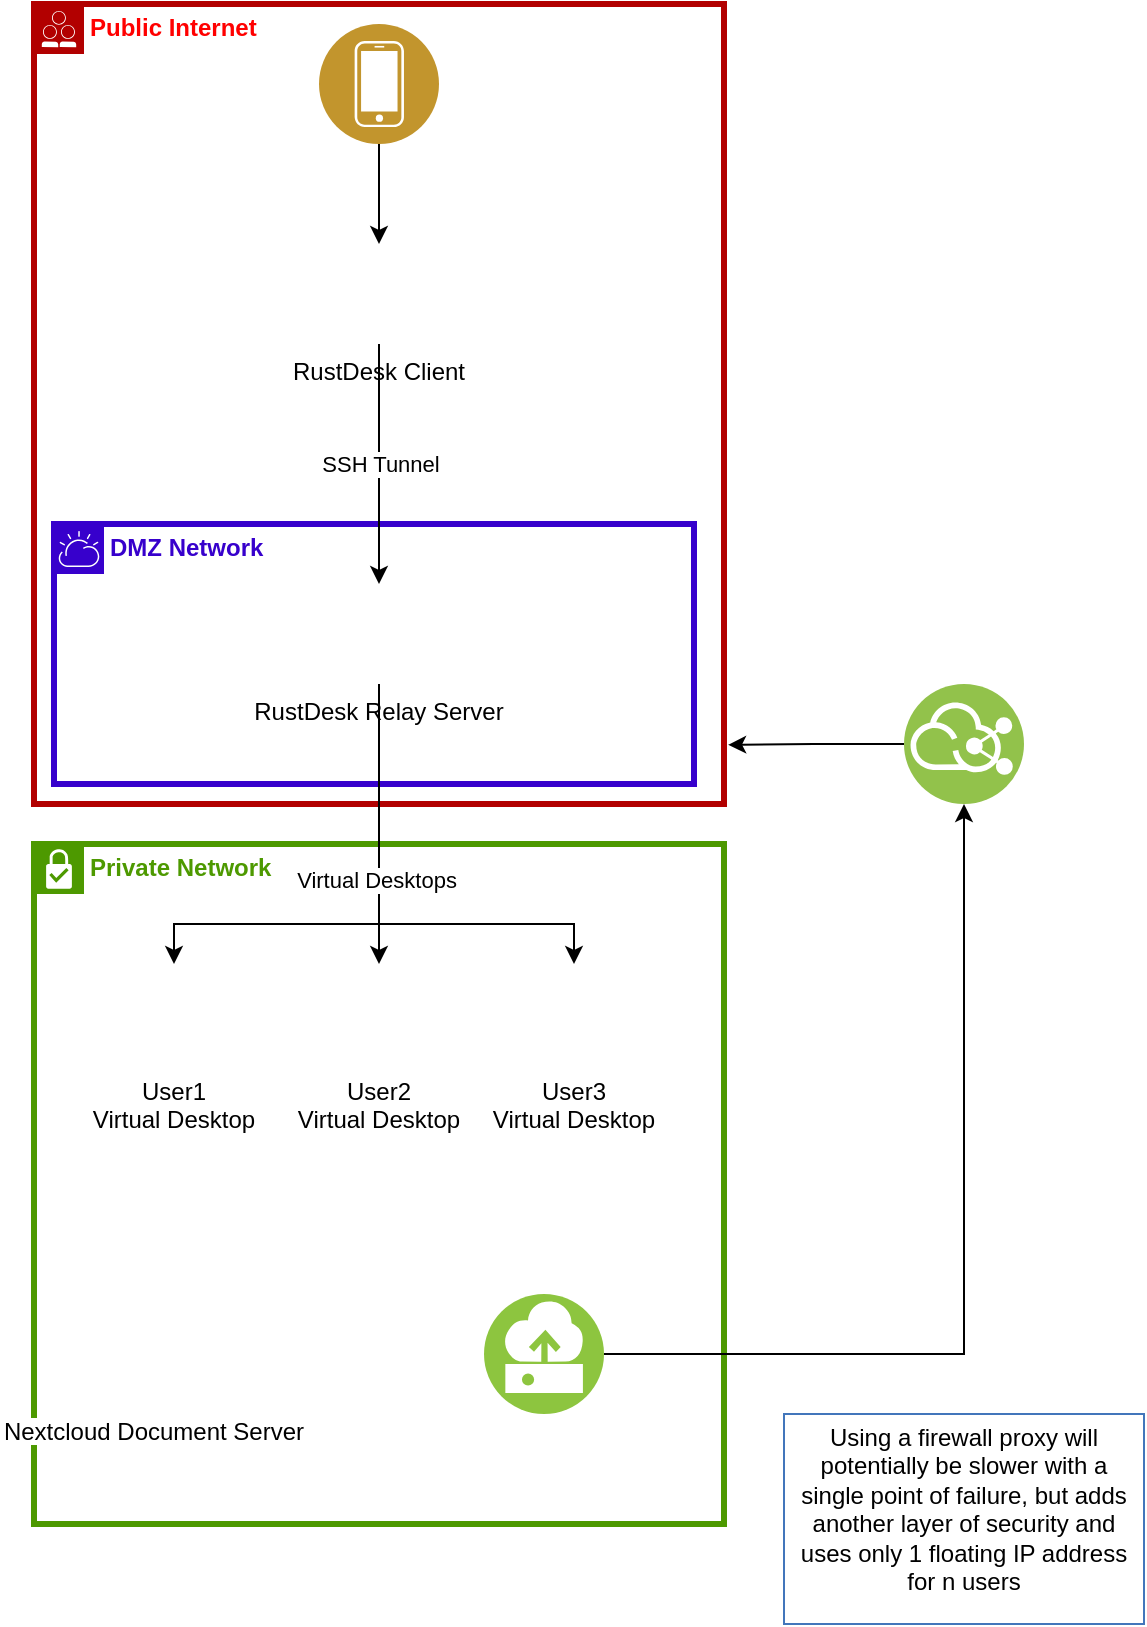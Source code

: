 <mxfile version="21.1.2" type="device">
  <diagram name="Page-1" id="n5Qb5iA8dRXw3r0Tk5m8">
    <mxGraphModel dx="909" dy="569" grid="1" gridSize="10" guides="1" tooltips="1" connect="1" arrows="1" fold="1" page="1" pageScale="1" pageWidth="850" pageHeight="1100" math="0" shadow="0">
      <root>
        <mxCell id="0" />
        <mxCell id="1" parent="0" />
        <mxCell id="QhObRH5eqzUrKcYtZkLM-30" value="&lt;font color=&quot;#4d9900&quot;&gt;&lt;b&gt;Private Network&lt;/b&gt;&lt;/font&gt;" style="shape=mxgraph.ibm.box;prType=subnet;fontStyle=0;verticalAlign=top;align=left;spacingLeft=32;spacingTop=4;fillColor=none;rounded=0;whiteSpace=wrap;html=1;strokeColor=#4D9900;strokeWidth=3;dashed=0;container=1;spacing=-4;collapsible=0;expand=0;recursiveResize=0;fontColor=#ffffff;" vertex="1" parent="1">
          <mxGeometry x="225" y="610" width="345" height="340" as="geometry" />
        </mxCell>
        <mxCell id="QhObRH5eqzUrKcYtZkLM-31" value="Nextcloud Document Server" style="shape=image;verticalLabelPosition=bottom;labelBackgroundColor=default;verticalAlign=top;aspect=fixed;imageAspect=0;image=https://static-00.iconduck.com/assets.00/nextcloud-icon-256x256-5hml6h06.png;" vertex="1" parent="QhObRH5eqzUrKcYtZkLM-30">
          <mxGeometry x="35" y="230" width="50" height="50" as="geometry" />
        </mxCell>
        <mxCell id="QhObRH5eqzUrKcYtZkLM-32" value="&lt;font color=&quot;#ffffff&quot;&gt;Firewall/Proxy Server&lt;/font&gt;" style="image;aspect=fixed;perimeter=ellipsePerimeter;html=1;align=center;shadow=0;dashed=0;fontColor=#4277BB;labelBackgroundColor=default;fontSize=12;spacingTop=3;image=img/lib/ibm/vpc/Instance.svg;" vertex="1" parent="QhObRH5eqzUrKcYtZkLM-30">
          <mxGeometry x="225" y="225" width="60" height="60" as="geometry" />
        </mxCell>
        <mxCell id="QhObRH5eqzUrKcYtZkLM-40" value="User1&#xa;Virtual Desktop" style="shape=image;verticalLabelPosition=bottom;labelBackgroundColor=default;verticalAlign=top;aspect=fixed;imageAspect=0;image=https://upload.wikimedia.org/wikipedia/commons/thumb/9/96/Rustdesk.svg/1200px-Rustdesk.svg.png;" vertex="1" parent="QhObRH5eqzUrKcYtZkLM-30">
          <mxGeometry x="45" y="60" width="50" height="50" as="geometry" />
        </mxCell>
        <mxCell id="QhObRH5eqzUrKcYtZkLM-41" value="User2&#xa;Virtual Desktop" style="shape=image;verticalLabelPosition=bottom;labelBackgroundColor=default;verticalAlign=top;aspect=fixed;imageAspect=0;image=https://upload.wikimedia.org/wikipedia/commons/thumb/9/96/Rustdesk.svg/1200px-Rustdesk.svg.png;" vertex="1" parent="QhObRH5eqzUrKcYtZkLM-30">
          <mxGeometry x="147.5" y="60" width="50" height="50" as="geometry" />
        </mxCell>
        <mxCell id="QhObRH5eqzUrKcYtZkLM-42" value="User3&#xa;Virtual Desktop" style="shape=image;verticalLabelPosition=bottom;labelBackgroundColor=default;verticalAlign=top;aspect=fixed;imageAspect=0;image=https://upload.wikimedia.org/wikipedia/commons/thumb/9/96/Rustdesk.svg/1200px-Rustdesk.svg.png;" vertex="1" parent="QhObRH5eqzUrKcYtZkLM-30">
          <mxGeometry x="245" y="60" width="50" height="50" as="geometry" />
        </mxCell>
        <mxCell id="QhObRH5eqzUrKcYtZkLM-27" value="&lt;b&gt;Public Internet&lt;/b&gt;" style="shape=mxgraph.ibm.box;prType=public;fontStyle=0;verticalAlign=top;align=left;spacingLeft=32;spacingTop=4;fillColor=none;rounded=0;whiteSpace=wrap;html=1;strokeColor=#B20000;strokeWidth=3;dashed=0;container=1;spacing=-4;collapsible=0;expand=0;recursiveResize=0;fontColor=#FF0000;" vertex="1" parent="1">
          <mxGeometry x="225" y="190" width="345" height="400" as="geometry" />
        </mxCell>
        <mxCell id="QhObRH5eqzUrKcYtZkLM-29" value="&lt;b&gt;DMZ Network&lt;/b&gt;" style="shape=mxgraph.ibm.box;prType=cloud;fontStyle=0;verticalAlign=top;align=left;spacingLeft=32;spacingTop=4;fillColor=none;rounded=0;whiteSpace=wrap;html=1;strokeColor=#3700CC;strokeWidth=3;dashed=0;container=1;spacing=-4;collapsible=0;expand=0;recursiveResize=0;fontColor=#3700CC;" vertex="1" parent="QhObRH5eqzUrKcYtZkLM-27">
          <mxGeometry x="10" y="260" width="320" height="130" as="geometry" />
        </mxCell>
        <mxCell id="QhObRH5eqzUrKcYtZkLM-7" value="RustDesk Relay Server" style="shape=image;verticalLabelPosition=bottom;labelBackgroundColor=default;verticalAlign=top;aspect=fixed;imageAspect=0;image=https://upload.wikimedia.org/wikipedia/commons/thumb/9/96/Rustdesk.svg/1200px-Rustdesk.svg.png;" vertex="1" parent="QhObRH5eqzUrKcYtZkLM-29">
          <mxGeometry x="137.5" y="30" width="50" height="50" as="geometry" />
        </mxCell>
        <mxCell id="QhObRH5eqzUrKcYtZkLM-5" value="RustDesk Client&#xa;" style="shape=image;verticalLabelPosition=bottom;labelBackgroundColor=default;verticalAlign=top;aspect=fixed;imageAspect=0;image=https://upload.wikimedia.org/wikipedia/commons/thumb/9/96/Rustdesk.svg/1200px-Rustdesk.svg.png;" vertex="1" parent="QhObRH5eqzUrKcYtZkLM-27">
          <mxGeometry x="147.5" y="120" width="50" height="50" as="geometry" />
        </mxCell>
        <mxCell id="QhObRH5eqzUrKcYtZkLM-4" value="&lt;font color=&quot;#ffffff&quot;&gt;User Device&lt;/font&gt;" style="image;aspect=fixed;perimeter=ellipsePerimeter;html=1;align=center;shadow=0;dashed=0;fontColor=#4277BB;labelBackgroundColor=default;fontSize=12;spacingTop=3;image=img/lib/ibm/users/device.svg;" vertex="1" parent="QhObRH5eqzUrKcYtZkLM-27">
          <mxGeometry x="142.5" y="10" width="60" height="60" as="geometry" />
        </mxCell>
        <mxCell id="QhObRH5eqzUrKcYtZkLM-17" style="edgeStyle=orthogonalEdgeStyle;rounded=0;orthogonalLoop=1;jettySize=auto;html=1;exitX=0.5;exitY=1;exitDx=0;exitDy=0;entryX=0.5;entryY=0;entryDx=0;entryDy=0;" edge="1" parent="QhObRH5eqzUrKcYtZkLM-27" source="QhObRH5eqzUrKcYtZkLM-5" target="QhObRH5eqzUrKcYtZkLM-7">
          <mxGeometry relative="1" as="geometry" />
        </mxCell>
        <mxCell id="QhObRH5eqzUrKcYtZkLM-18" value="SSH Tunnel" style="edgeLabel;html=1;align=center;verticalAlign=middle;resizable=0;points=[];rotation=0;" vertex="1" connectable="0" parent="QhObRH5eqzUrKcYtZkLM-17">
          <mxGeometry x="0.217" relative="1" as="geometry">
            <mxPoint y="-13" as="offset" />
          </mxGeometry>
        </mxCell>
        <mxCell id="QhObRH5eqzUrKcYtZkLM-6" style="edgeStyle=orthogonalEdgeStyle;rounded=0;orthogonalLoop=1;jettySize=auto;html=1;exitX=0.5;exitY=1;exitDx=0;exitDy=0;entryX=0.5;entryY=0;entryDx=0;entryDy=0;" edge="1" parent="QhObRH5eqzUrKcYtZkLM-27" source="QhObRH5eqzUrKcYtZkLM-4" target="QhObRH5eqzUrKcYtZkLM-5">
          <mxGeometry relative="1" as="geometry" />
        </mxCell>
        <mxCell id="QhObRH5eqzUrKcYtZkLM-43" style="edgeStyle=orthogonalEdgeStyle;rounded=0;orthogonalLoop=1;jettySize=auto;html=1;exitX=0.5;exitY=1;exitDx=0;exitDy=0;entryX=0.5;entryY=0;entryDx=0;entryDy=0;" edge="1" parent="1" source="QhObRH5eqzUrKcYtZkLM-7" target="QhObRH5eqzUrKcYtZkLM-41">
          <mxGeometry relative="1" as="geometry" />
        </mxCell>
        <mxCell id="QhObRH5eqzUrKcYtZkLM-36" style="edgeStyle=orthogonalEdgeStyle;rounded=0;orthogonalLoop=1;jettySize=auto;html=1;exitX=0;exitY=0.5;exitDx=0;exitDy=0;entryX=1.006;entryY=0.926;entryDx=0;entryDy=0;entryPerimeter=0;" edge="1" parent="1" source="QhObRH5eqzUrKcYtZkLM-34" target="QhObRH5eqzUrKcYtZkLM-27">
          <mxGeometry relative="1" as="geometry" />
        </mxCell>
        <mxCell id="QhObRH5eqzUrKcYtZkLM-34" value="&lt;font color=&quot;#ffffff&quot;&gt;Floating IP&lt;/font&gt;" style="image;aspect=fixed;perimeter=ellipsePerimeter;html=1;align=center;shadow=0;dashed=0;fontColor=#4277BB;labelBackgroundColor=default;fontSize=12;spacingTop=3;image=img/lib/ibm/vpc/InternetServices2.svg;" vertex="1" parent="1">
          <mxGeometry x="660" y="530" width="60" height="60" as="geometry" />
        </mxCell>
        <mxCell id="QhObRH5eqzUrKcYtZkLM-35" style="edgeStyle=orthogonalEdgeStyle;rounded=0;orthogonalLoop=1;jettySize=auto;html=1;exitX=1;exitY=0.5;exitDx=0;exitDy=0;entryX=0.5;entryY=1;entryDx=0;entryDy=0;" edge="1" parent="1" source="QhObRH5eqzUrKcYtZkLM-32" target="QhObRH5eqzUrKcYtZkLM-34">
          <mxGeometry relative="1" as="geometry" />
        </mxCell>
        <mxCell id="QhObRH5eqzUrKcYtZkLM-37" value="Using a firewall proxy will potentially be slower with a single point of failure, but adds another layer of security and uses only 1 floating IP address for n users" style="fontStyle=0;verticalAlign=top;align=center;spacingTop=-2;fillColor=none;rounded=0;whiteSpace=wrap;html=1;strokeColor=#4376BB;strokeWidth=1;dashed=0;container=1;collapsible=0;expand=0;recursiveResize=0;" vertex="1" parent="1">
          <mxGeometry x="600" y="895" width="180" height="105" as="geometry" />
        </mxCell>
        <mxCell id="QhObRH5eqzUrKcYtZkLM-44" style="edgeStyle=orthogonalEdgeStyle;rounded=0;orthogonalLoop=1;jettySize=auto;html=1;exitX=0.5;exitY=1;exitDx=0;exitDy=0;entryX=0.5;entryY=0;entryDx=0;entryDy=0;" edge="1" parent="1" source="QhObRH5eqzUrKcYtZkLM-7" target="QhObRH5eqzUrKcYtZkLM-40">
          <mxGeometry relative="1" as="geometry">
            <Array as="points">
              <mxPoint x="397" y="650" />
              <mxPoint x="295" y="650" />
            </Array>
          </mxGeometry>
        </mxCell>
        <mxCell id="QhObRH5eqzUrKcYtZkLM-45" style="edgeStyle=orthogonalEdgeStyle;rounded=0;orthogonalLoop=1;jettySize=auto;html=1;exitX=0.5;exitY=1;exitDx=0;exitDy=0;entryX=0.5;entryY=0;entryDx=0;entryDy=0;" edge="1" parent="1" source="QhObRH5eqzUrKcYtZkLM-7" target="QhObRH5eqzUrKcYtZkLM-42">
          <mxGeometry relative="1" as="geometry">
            <Array as="points">
              <mxPoint x="397" y="650" />
              <mxPoint x="495" y="650" />
            </Array>
          </mxGeometry>
        </mxCell>
        <mxCell id="QhObRH5eqzUrKcYtZkLM-46" value="Virtual Desktops" style="edgeLabel;html=1;align=center;verticalAlign=middle;resizable=0;points=[];" vertex="1" connectable="0" parent="QhObRH5eqzUrKcYtZkLM-45">
          <mxGeometry x="-0.174" y="-2" relative="1" as="geometry">
            <mxPoint as="offset" />
          </mxGeometry>
        </mxCell>
      </root>
    </mxGraphModel>
  </diagram>
</mxfile>
